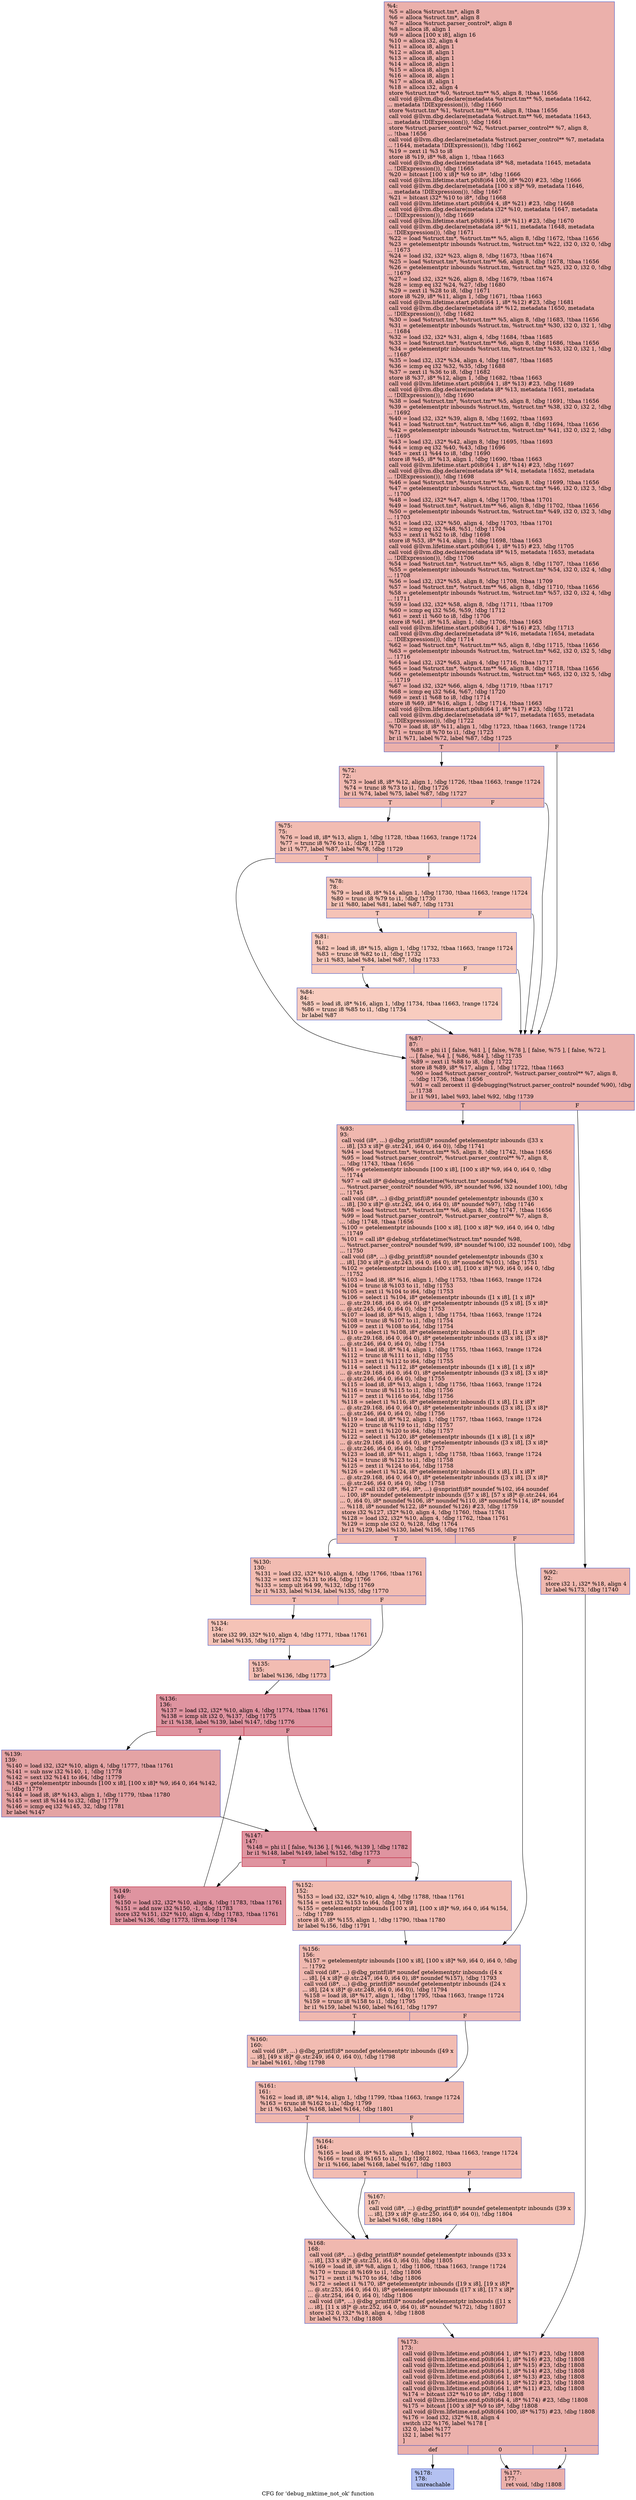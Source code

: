 digraph "CFG for 'debug_mktime_not_ok' function" {
	label="CFG for 'debug_mktime_not_ok' function";

	Node0x176c500 [shape=record,color="#3d50c3ff", style=filled, fillcolor="#d24b4070",label="{%4:\l  %5 = alloca %struct.tm*, align 8\l  %6 = alloca %struct.tm*, align 8\l  %7 = alloca %struct.parser_control*, align 8\l  %8 = alloca i8, align 1\l  %9 = alloca [100 x i8], align 16\l  %10 = alloca i32, align 4\l  %11 = alloca i8, align 1\l  %12 = alloca i8, align 1\l  %13 = alloca i8, align 1\l  %14 = alloca i8, align 1\l  %15 = alloca i8, align 1\l  %16 = alloca i8, align 1\l  %17 = alloca i8, align 1\l  %18 = alloca i32, align 4\l  store %struct.tm* %0, %struct.tm** %5, align 8, !tbaa !1656\l  call void @llvm.dbg.declare(metadata %struct.tm** %5, metadata !1642,\l... metadata !DIExpression()), !dbg !1660\l  store %struct.tm* %1, %struct.tm** %6, align 8, !tbaa !1656\l  call void @llvm.dbg.declare(metadata %struct.tm** %6, metadata !1643,\l... metadata !DIExpression()), !dbg !1661\l  store %struct.parser_control* %2, %struct.parser_control** %7, align 8,\l... !tbaa !1656\l  call void @llvm.dbg.declare(metadata %struct.parser_control** %7, metadata\l... !1644, metadata !DIExpression()), !dbg !1662\l  %19 = zext i1 %3 to i8\l  store i8 %19, i8* %8, align 1, !tbaa !1663\l  call void @llvm.dbg.declare(metadata i8* %8, metadata !1645, metadata\l... !DIExpression()), !dbg !1665\l  %20 = bitcast [100 x i8]* %9 to i8*, !dbg !1666\l  call void @llvm.lifetime.start.p0i8(i64 100, i8* %20) #23, !dbg !1666\l  call void @llvm.dbg.declare(metadata [100 x i8]* %9, metadata !1646,\l... metadata !DIExpression()), !dbg !1667\l  %21 = bitcast i32* %10 to i8*, !dbg !1668\l  call void @llvm.lifetime.start.p0i8(i64 4, i8* %21) #23, !dbg !1668\l  call void @llvm.dbg.declare(metadata i32* %10, metadata !1647, metadata\l... !DIExpression()), !dbg !1669\l  call void @llvm.lifetime.start.p0i8(i64 1, i8* %11) #23, !dbg !1670\l  call void @llvm.dbg.declare(metadata i8* %11, metadata !1648, metadata\l... !DIExpression()), !dbg !1671\l  %22 = load %struct.tm*, %struct.tm** %5, align 8, !dbg !1672, !tbaa !1656\l  %23 = getelementptr inbounds %struct.tm, %struct.tm* %22, i32 0, i32 0, !dbg\l... !1673\l  %24 = load i32, i32* %23, align 8, !dbg !1673, !tbaa !1674\l  %25 = load %struct.tm*, %struct.tm** %6, align 8, !dbg !1678, !tbaa !1656\l  %26 = getelementptr inbounds %struct.tm, %struct.tm* %25, i32 0, i32 0, !dbg\l... !1679\l  %27 = load i32, i32* %26, align 8, !dbg !1679, !tbaa !1674\l  %28 = icmp eq i32 %24, %27, !dbg !1680\l  %29 = zext i1 %28 to i8, !dbg !1671\l  store i8 %29, i8* %11, align 1, !dbg !1671, !tbaa !1663\l  call void @llvm.lifetime.start.p0i8(i64 1, i8* %12) #23, !dbg !1681\l  call void @llvm.dbg.declare(metadata i8* %12, metadata !1650, metadata\l... !DIExpression()), !dbg !1682\l  %30 = load %struct.tm*, %struct.tm** %5, align 8, !dbg !1683, !tbaa !1656\l  %31 = getelementptr inbounds %struct.tm, %struct.tm* %30, i32 0, i32 1, !dbg\l... !1684\l  %32 = load i32, i32* %31, align 4, !dbg !1684, !tbaa !1685\l  %33 = load %struct.tm*, %struct.tm** %6, align 8, !dbg !1686, !tbaa !1656\l  %34 = getelementptr inbounds %struct.tm, %struct.tm* %33, i32 0, i32 1, !dbg\l... !1687\l  %35 = load i32, i32* %34, align 4, !dbg !1687, !tbaa !1685\l  %36 = icmp eq i32 %32, %35, !dbg !1688\l  %37 = zext i1 %36 to i8, !dbg !1682\l  store i8 %37, i8* %12, align 1, !dbg !1682, !tbaa !1663\l  call void @llvm.lifetime.start.p0i8(i64 1, i8* %13) #23, !dbg !1689\l  call void @llvm.dbg.declare(metadata i8* %13, metadata !1651, metadata\l... !DIExpression()), !dbg !1690\l  %38 = load %struct.tm*, %struct.tm** %5, align 8, !dbg !1691, !tbaa !1656\l  %39 = getelementptr inbounds %struct.tm, %struct.tm* %38, i32 0, i32 2, !dbg\l... !1692\l  %40 = load i32, i32* %39, align 8, !dbg !1692, !tbaa !1693\l  %41 = load %struct.tm*, %struct.tm** %6, align 8, !dbg !1694, !tbaa !1656\l  %42 = getelementptr inbounds %struct.tm, %struct.tm* %41, i32 0, i32 2, !dbg\l... !1695\l  %43 = load i32, i32* %42, align 8, !dbg !1695, !tbaa !1693\l  %44 = icmp eq i32 %40, %43, !dbg !1696\l  %45 = zext i1 %44 to i8, !dbg !1690\l  store i8 %45, i8* %13, align 1, !dbg !1690, !tbaa !1663\l  call void @llvm.lifetime.start.p0i8(i64 1, i8* %14) #23, !dbg !1697\l  call void @llvm.dbg.declare(metadata i8* %14, metadata !1652, metadata\l... !DIExpression()), !dbg !1698\l  %46 = load %struct.tm*, %struct.tm** %5, align 8, !dbg !1699, !tbaa !1656\l  %47 = getelementptr inbounds %struct.tm, %struct.tm* %46, i32 0, i32 3, !dbg\l... !1700\l  %48 = load i32, i32* %47, align 4, !dbg !1700, !tbaa !1701\l  %49 = load %struct.tm*, %struct.tm** %6, align 8, !dbg !1702, !tbaa !1656\l  %50 = getelementptr inbounds %struct.tm, %struct.tm* %49, i32 0, i32 3, !dbg\l... !1703\l  %51 = load i32, i32* %50, align 4, !dbg !1703, !tbaa !1701\l  %52 = icmp eq i32 %48, %51, !dbg !1704\l  %53 = zext i1 %52 to i8, !dbg !1698\l  store i8 %53, i8* %14, align 1, !dbg !1698, !tbaa !1663\l  call void @llvm.lifetime.start.p0i8(i64 1, i8* %15) #23, !dbg !1705\l  call void @llvm.dbg.declare(metadata i8* %15, metadata !1653, metadata\l... !DIExpression()), !dbg !1706\l  %54 = load %struct.tm*, %struct.tm** %5, align 8, !dbg !1707, !tbaa !1656\l  %55 = getelementptr inbounds %struct.tm, %struct.tm* %54, i32 0, i32 4, !dbg\l... !1708\l  %56 = load i32, i32* %55, align 8, !dbg !1708, !tbaa !1709\l  %57 = load %struct.tm*, %struct.tm** %6, align 8, !dbg !1710, !tbaa !1656\l  %58 = getelementptr inbounds %struct.tm, %struct.tm* %57, i32 0, i32 4, !dbg\l... !1711\l  %59 = load i32, i32* %58, align 8, !dbg !1711, !tbaa !1709\l  %60 = icmp eq i32 %56, %59, !dbg !1712\l  %61 = zext i1 %60 to i8, !dbg !1706\l  store i8 %61, i8* %15, align 1, !dbg !1706, !tbaa !1663\l  call void @llvm.lifetime.start.p0i8(i64 1, i8* %16) #23, !dbg !1713\l  call void @llvm.dbg.declare(metadata i8* %16, metadata !1654, metadata\l... !DIExpression()), !dbg !1714\l  %62 = load %struct.tm*, %struct.tm** %5, align 8, !dbg !1715, !tbaa !1656\l  %63 = getelementptr inbounds %struct.tm, %struct.tm* %62, i32 0, i32 5, !dbg\l... !1716\l  %64 = load i32, i32* %63, align 4, !dbg !1716, !tbaa !1717\l  %65 = load %struct.tm*, %struct.tm** %6, align 8, !dbg !1718, !tbaa !1656\l  %66 = getelementptr inbounds %struct.tm, %struct.tm* %65, i32 0, i32 5, !dbg\l... !1719\l  %67 = load i32, i32* %66, align 4, !dbg !1719, !tbaa !1717\l  %68 = icmp eq i32 %64, %67, !dbg !1720\l  %69 = zext i1 %68 to i8, !dbg !1714\l  store i8 %69, i8* %16, align 1, !dbg !1714, !tbaa !1663\l  call void @llvm.lifetime.start.p0i8(i64 1, i8* %17) #23, !dbg !1721\l  call void @llvm.dbg.declare(metadata i8* %17, metadata !1655, metadata\l... !DIExpression()), !dbg !1722\l  %70 = load i8, i8* %11, align 1, !dbg !1723, !tbaa !1663, !range !1724\l  %71 = trunc i8 %70 to i1, !dbg !1723\l  br i1 %71, label %72, label %87, !dbg !1725\l|{<s0>T|<s1>F}}"];
	Node0x176c500:s0 -> Node0x176f790;
	Node0x176c500:s1 -> Node0x176f920;
	Node0x176f790 [shape=record,color="#3d50c3ff", style=filled, fillcolor="#dc5d4a70",label="{%72:\l72:                                               \l  %73 = load i8, i8* %12, align 1, !dbg !1726, !tbaa !1663, !range !1724\l  %74 = trunc i8 %73 to i1, !dbg !1726\l  br i1 %74, label %75, label %87, !dbg !1727\l|{<s0>T|<s1>F}}"];
	Node0x176f790:s0 -> Node0x176f7e0;
	Node0x176f790:s1 -> Node0x176f920;
	Node0x176f7e0 [shape=record,color="#3d50c3ff", style=filled, fillcolor="#e1675170",label="{%75:\l75:                                               \l  %76 = load i8, i8* %13, align 1, !dbg !1728, !tbaa !1663, !range !1724\l  %77 = trunc i8 %76 to i1, !dbg !1728\l  br i1 %77, label %87, label %78, !dbg !1729\l|{<s0>T|<s1>F}}"];
	Node0x176f7e0:s0 -> Node0x176f920;
	Node0x176f7e0:s1 -> Node0x176f830;
	Node0x176f830 [shape=record,color="#3d50c3ff", style=filled, fillcolor="#e8765c70",label="{%78:\l78:                                               \l  %79 = load i8, i8* %14, align 1, !dbg !1730, !tbaa !1663, !range !1724\l  %80 = trunc i8 %79 to i1, !dbg !1730\l  br i1 %80, label %81, label %87, !dbg !1731\l|{<s0>T|<s1>F}}"];
	Node0x176f830:s0 -> Node0x176f880;
	Node0x176f830:s1 -> Node0x176f920;
	Node0x176f880 [shape=record,color="#3d50c3ff", style=filled, fillcolor="#ed836670",label="{%81:\l81:                                               \l  %82 = load i8, i8* %15, align 1, !dbg !1732, !tbaa !1663, !range !1724\l  %83 = trunc i8 %82 to i1, !dbg !1732\l  br i1 %83, label %84, label %87, !dbg !1733\l|{<s0>T|<s1>F}}"];
	Node0x176f880:s0 -> Node0x176f8d0;
	Node0x176f880:s1 -> Node0x176f920;
	Node0x176f8d0 [shape=record,color="#3d50c3ff", style=filled, fillcolor="#f08b6e70",label="{%84:\l84:                                               \l  %85 = load i8, i8* %16, align 1, !dbg !1734, !tbaa !1663, !range !1724\l  %86 = trunc i8 %85 to i1, !dbg !1734\l  br label %87\l}"];
	Node0x176f8d0 -> Node0x176f920;
	Node0x176f920 [shape=record,color="#3d50c3ff", style=filled, fillcolor="#d24b4070",label="{%87:\l87:                                               \l  %88 = phi i1 [ false, %81 ], [ false, %78 ], [ false, %75 ], [ false, %72 ],\l... [ false, %4 ], [ %86, %84 ], !dbg !1735\l  %89 = zext i1 %88 to i8, !dbg !1722\l  store i8 %89, i8* %17, align 1, !dbg !1722, !tbaa !1663\l  %90 = load %struct.parser_control*, %struct.parser_control** %7, align 8,\l... !dbg !1736, !tbaa !1656\l  %91 = call zeroext i1 @debugging(%struct.parser_control* noundef %90), !dbg\l... !1738\l  br i1 %91, label %93, label %92, !dbg !1739\l|{<s0>T|<s1>F}}"];
	Node0x176f920:s0 -> Node0x176f9c0;
	Node0x176f920:s1 -> Node0x176f970;
	Node0x176f970 [shape=record,color="#3d50c3ff", style=filled, fillcolor="#dc5d4a70",label="{%92:\l92:                                               \l  store i32 1, i32* %18, align 4\l  br label %173, !dbg !1740\l}"];
	Node0x176f970 -> Node0x176fe70;
	Node0x176f9c0 [shape=record,color="#3d50c3ff", style=filled, fillcolor="#dc5d4a70",label="{%93:\l93:                                               \l  call void (i8*, ...) @dbg_printf(i8* noundef getelementptr inbounds ([33 x\l... i8], [33 x i8]* @.str.241, i64 0, i64 0)), !dbg !1741\l  %94 = load %struct.tm*, %struct.tm** %5, align 8, !dbg !1742, !tbaa !1656\l  %95 = load %struct.parser_control*, %struct.parser_control** %7, align 8,\l... !dbg !1743, !tbaa !1656\l  %96 = getelementptr inbounds [100 x i8], [100 x i8]* %9, i64 0, i64 0, !dbg\l... !1744\l  %97 = call i8* @debug_strfdatetime(%struct.tm* noundef %94,\l... %struct.parser_control* noundef %95, i8* noundef %96, i32 noundef 100), !dbg\l... !1745\l  call void (i8*, ...) @dbg_printf(i8* noundef getelementptr inbounds ([30 x\l... i8], [30 x i8]* @.str.242, i64 0, i64 0), i8* noundef %97), !dbg !1746\l  %98 = load %struct.tm*, %struct.tm** %6, align 8, !dbg !1747, !tbaa !1656\l  %99 = load %struct.parser_control*, %struct.parser_control** %7, align 8,\l... !dbg !1748, !tbaa !1656\l  %100 = getelementptr inbounds [100 x i8], [100 x i8]* %9, i64 0, i64 0, !dbg\l... !1749\l  %101 = call i8* @debug_strfdatetime(%struct.tm* noundef %98,\l... %struct.parser_control* noundef %99, i8* noundef %100, i32 noundef 100), !dbg\l... !1750\l  call void (i8*, ...) @dbg_printf(i8* noundef getelementptr inbounds ([30 x\l... i8], [30 x i8]* @.str.243, i64 0, i64 0), i8* noundef %101), !dbg !1751\l  %102 = getelementptr inbounds [100 x i8], [100 x i8]* %9, i64 0, i64 0, !dbg\l... !1752\l  %103 = load i8, i8* %16, align 1, !dbg !1753, !tbaa !1663, !range !1724\l  %104 = trunc i8 %103 to i1, !dbg !1753\l  %105 = zext i1 %104 to i64, !dbg !1753\l  %106 = select i1 %104, i8* getelementptr inbounds ([1 x i8], [1 x i8]*\l... @.str.29.168, i64 0, i64 0), i8* getelementptr inbounds ([5 x i8], [5 x i8]*\l... @.str.245, i64 0, i64 0), !dbg !1753\l  %107 = load i8, i8* %15, align 1, !dbg !1754, !tbaa !1663, !range !1724\l  %108 = trunc i8 %107 to i1, !dbg !1754\l  %109 = zext i1 %108 to i64, !dbg !1754\l  %110 = select i1 %108, i8* getelementptr inbounds ([1 x i8], [1 x i8]*\l... @.str.29.168, i64 0, i64 0), i8* getelementptr inbounds ([3 x i8], [3 x i8]*\l... @.str.246, i64 0, i64 0), !dbg !1754\l  %111 = load i8, i8* %14, align 1, !dbg !1755, !tbaa !1663, !range !1724\l  %112 = trunc i8 %111 to i1, !dbg !1755\l  %113 = zext i1 %112 to i64, !dbg !1755\l  %114 = select i1 %112, i8* getelementptr inbounds ([1 x i8], [1 x i8]*\l... @.str.29.168, i64 0, i64 0), i8* getelementptr inbounds ([3 x i8], [3 x i8]*\l... @.str.246, i64 0, i64 0), !dbg !1755\l  %115 = load i8, i8* %13, align 1, !dbg !1756, !tbaa !1663, !range !1724\l  %116 = trunc i8 %115 to i1, !dbg !1756\l  %117 = zext i1 %116 to i64, !dbg !1756\l  %118 = select i1 %116, i8* getelementptr inbounds ([1 x i8], [1 x i8]*\l... @.str.29.168, i64 0, i64 0), i8* getelementptr inbounds ([3 x i8], [3 x i8]*\l... @.str.246, i64 0, i64 0), !dbg !1756\l  %119 = load i8, i8* %12, align 1, !dbg !1757, !tbaa !1663, !range !1724\l  %120 = trunc i8 %119 to i1, !dbg !1757\l  %121 = zext i1 %120 to i64, !dbg !1757\l  %122 = select i1 %120, i8* getelementptr inbounds ([1 x i8], [1 x i8]*\l... @.str.29.168, i64 0, i64 0), i8* getelementptr inbounds ([3 x i8], [3 x i8]*\l... @.str.246, i64 0, i64 0), !dbg !1757\l  %123 = load i8, i8* %11, align 1, !dbg !1758, !tbaa !1663, !range !1724\l  %124 = trunc i8 %123 to i1, !dbg !1758\l  %125 = zext i1 %124 to i64, !dbg !1758\l  %126 = select i1 %124, i8* getelementptr inbounds ([1 x i8], [1 x i8]*\l... @.str.29.168, i64 0, i64 0), i8* getelementptr inbounds ([3 x i8], [3 x i8]*\l... @.str.246, i64 0, i64 0), !dbg !1758\l  %127 = call i32 (i8*, i64, i8*, ...) @snprintf(i8* noundef %102, i64 noundef\l... 100, i8* noundef getelementptr inbounds ([57 x i8], [57 x i8]* @.str.244, i64\l... 0, i64 0), i8* noundef %106, i8* noundef %110, i8* noundef %114, i8* noundef\l... %118, i8* noundef %122, i8* noundef %126) #23, !dbg !1759\l  store i32 %127, i32* %10, align 4, !dbg !1760, !tbaa !1761\l  %128 = load i32, i32* %10, align 4, !dbg !1762, !tbaa !1761\l  %129 = icmp sle i32 0, %128, !dbg !1764\l  br i1 %129, label %130, label %156, !dbg !1765\l|{<s0>T|<s1>F}}"];
	Node0x176f9c0:s0 -> Node0x176fa10;
	Node0x176f9c0:s1 -> Node0x176fc90;
	Node0x176fa10 [shape=record,color="#3d50c3ff", style=filled, fillcolor="#e1675170",label="{%130:\l130:                                              \l  %131 = load i32, i32* %10, align 4, !dbg !1766, !tbaa !1761\l  %132 = sext i32 %131 to i64, !dbg !1766\l  %133 = icmp ult i64 99, %132, !dbg !1769\l  br i1 %133, label %134, label %135, !dbg !1770\l|{<s0>T|<s1>F}}"];
	Node0x176fa10:s0 -> Node0x176fa60;
	Node0x176fa10:s1 -> Node0x176fab0;
	Node0x176fa60 [shape=record,color="#3d50c3ff", style=filled, fillcolor="#e8765c70",label="{%134:\l134:                                              \l  store i32 99, i32* %10, align 4, !dbg !1771, !tbaa !1761\l  br label %135, !dbg !1772\l}"];
	Node0x176fa60 -> Node0x176fab0;
	Node0x176fab0 [shape=record,color="#3d50c3ff", style=filled, fillcolor="#e1675170",label="{%135:\l135:                                              \l  br label %136, !dbg !1773\l}"];
	Node0x176fab0 -> Node0x176fb00;
	Node0x176fb00 [shape=record,color="#b70d28ff", style=filled, fillcolor="#b70d2870",label="{%136:\l136:                                              \l  %137 = load i32, i32* %10, align 4, !dbg !1774, !tbaa !1761\l  %138 = icmp slt i32 0, %137, !dbg !1775\l  br i1 %138, label %139, label %147, !dbg !1776\l|{<s0>T|<s1>F}}"];
	Node0x176fb00:s0 -> Node0x176fb50;
	Node0x176fb00:s1 -> Node0x176fba0;
	Node0x176fb50 [shape=record,color="#3d50c3ff", style=filled, fillcolor="#c32e3170",label="{%139:\l139:                                              \l  %140 = load i32, i32* %10, align 4, !dbg !1777, !tbaa !1761\l  %141 = sub nsw i32 %140, 1, !dbg !1778\l  %142 = sext i32 %141 to i64, !dbg !1779\l  %143 = getelementptr inbounds [100 x i8], [100 x i8]* %9, i64 0, i64 %142,\l... !dbg !1779\l  %144 = load i8, i8* %143, align 1, !dbg !1779, !tbaa !1780\l  %145 = sext i8 %144 to i32, !dbg !1779\l  %146 = icmp eq i32 %145, 32, !dbg !1781\l  br label %147\l}"];
	Node0x176fb50 -> Node0x176fba0;
	Node0x176fba0 [shape=record,color="#b70d28ff", style=filled, fillcolor="#b70d2870",label="{%147:\l147:                                              \l  %148 = phi i1 [ false, %136 ], [ %146, %139 ], !dbg !1782\l  br i1 %148, label %149, label %152, !dbg !1773\l|{<s0>T|<s1>F}}"];
	Node0x176fba0:s0 -> Node0x176fbf0;
	Node0x176fba0:s1 -> Node0x176fc40;
	Node0x176fbf0 [shape=record,color="#b70d28ff", style=filled, fillcolor="#b70d2870",label="{%149:\l149:                                              \l  %150 = load i32, i32* %10, align 4, !dbg !1783, !tbaa !1761\l  %151 = add nsw i32 %150, -1, !dbg !1783\l  store i32 %151, i32* %10, align 4, !dbg !1783, !tbaa !1761\l  br label %136, !dbg !1773, !llvm.loop !1784\l}"];
	Node0x176fbf0 -> Node0x176fb00;
	Node0x176fc40 [shape=record,color="#3d50c3ff", style=filled, fillcolor="#e1675170",label="{%152:\l152:                                              \l  %153 = load i32, i32* %10, align 4, !dbg !1788, !tbaa !1761\l  %154 = sext i32 %153 to i64, !dbg !1789\l  %155 = getelementptr inbounds [100 x i8], [100 x i8]* %9, i64 0, i64 %154,\l... !dbg !1789\l  store i8 0, i8* %155, align 1, !dbg !1790, !tbaa !1780\l  br label %156, !dbg !1791\l}"];
	Node0x176fc40 -> Node0x176fc90;
	Node0x176fc90 [shape=record,color="#3d50c3ff", style=filled, fillcolor="#dc5d4a70",label="{%156:\l156:                                              \l  %157 = getelementptr inbounds [100 x i8], [100 x i8]* %9, i64 0, i64 0, !dbg\l... !1792\l  call void (i8*, ...) @dbg_printf(i8* noundef getelementptr inbounds ([4 x\l... i8], [4 x i8]* @.str.247, i64 0, i64 0), i8* noundef %157), !dbg !1793\l  call void (i8*, ...) @dbg_printf(i8* noundef getelementptr inbounds ([24 x\l... i8], [24 x i8]* @.str.248, i64 0, i64 0)), !dbg !1794\l  %158 = load i8, i8* %17, align 1, !dbg !1795, !tbaa !1663, !range !1724\l  %159 = trunc i8 %158 to i1, !dbg !1795\l  br i1 %159, label %160, label %161, !dbg !1797\l|{<s0>T|<s1>F}}"];
	Node0x176fc90:s0 -> Node0x176fce0;
	Node0x176fc90:s1 -> Node0x176fd30;
	Node0x176fce0 [shape=record,color="#3d50c3ff", style=filled, fillcolor="#e1675170",label="{%160:\l160:                                              \l  call void (i8*, ...) @dbg_printf(i8* noundef getelementptr inbounds ([49 x\l... i8], [49 x i8]* @.str.249, i64 0, i64 0)), !dbg !1798\l  br label %161, !dbg !1798\l}"];
	Node0x176fce0 -> Node0x176fd30;
	Node0x176fd30 [shape=record,color="#3d50c3ff", style=filled, fillcolor="#dc5d4a70",label="{%161:\l161:                                              \l  %162 = load i8, i8* %14, align 1, !dbg !1799, !tbaa !1663, !range !1724\l  %163 = trunc i8 %162 to i1, !dbg !1799\l  br i1 %163, label %168, label %164, !dbg !1801\l|{<s0>T|<s1>F}}"];
	Node0x176fd30:s0 -> Node0x176fe20;
	Node0x176fd30:s1 -> Node0x176fd80;
	Node0x176fd80 [shape=record,color="#3d50c3ff", style=filled, fillcolor="#e1675170",label="{%164:\l164:                                              \l  %165 = load i8, i8* %15, align 1, !dbg !1802, !tbaa !1663, !range !1724\l  %166 = trunc i8 %165 to i1, !dbg !1802\l  br i1 %166, label %168, label %167, !dbg !1803\l|{<s0>T|<s1>F}}"];
	Node0x176fd80:s0 -> Node0x176fe20;
	Node0x176fd80:s1 -> Node0x176fdd0;
	Node0x176fdd0 [shape=record,color="#3d50c3ff", style=filled, fillcolor="#e8765c70",label="{%167:\l167:                                              \l  call void (i8*, ...) @dbg_printf(i8* noundef getelementptr inbounds ([39 x\l... i8], [39 x i8]* @.str.250, i64 0, i64 0)), !dbg !1804\l  br label %168, !dbg !1804\l}"];
	Node0x176fdd0 -> Node0x176fe20;
	Node0x176fe20 [shape=record,color="#3d50c3ff", style=filled, fillcolor="#dc5d4a70",label="{%168:\l168:                                              \l  call void (i8*, ...) @dbg_printf(i8* noundef getelementptr inbounds ([33 x\l... i8], [33 x i8]* @.str.251, i64 0, i64 0)), !dbg !1805\l  %169 = load i8, i8* %8, align 1, !dbg !1806, !tbaa !1663, !range !1724\l  %170 = trunc i8 %169 to i1, !dbg !1806\l  %171 = zext i1 %170 to i64, !dbg !1806\l  %172 = select i1 %170, i8* getelementptr inbounds ([19 x i8], [19 x i8]*\l... @.str.253, i64 0, i64 0), i8* getelementptr inbounds ([17 x i8], [17 x i8]*\l... @.str.254, i64 0, i64 0), !dbg !1806\l  call void (i8*, ...) @dbg_printf(i8* noundef getelementptr inbounds ([11 x\l... i8], [11 x i8]* @.str.252, i64 0, i64 0), i8* noundef %172), !dbg !1807\l  store i32 0, i32* %18, align 4, !dbg !1808\l  br label %173, !dbg !1808\l}"];
	Node0x176fe20 -> Node0x176fe70;
	Node0x176fe70 [shape=record,color="#3d50c3ff", style=filled, fillcolor="#d24b4070",label="{%173:\l173:                                              \l  call void @llvm.lifetime.end.p0i8(i64 1, i8* %17) #23, !dbg !1808\l  call void @llvm.lifetime.end.p0i8(i64 1, i8* %16) #23, !dbg !1808\l  call void @llvm.lifetime.end.p0i8(i64 1, i8* %15) #23, !dbg !1808\l  call void @llvm.lifetime.end.p0i8(i64 1, i8* %14) #23, !dbg !1808\l  call void @llvm.lifetime.end.p0i8(i64 1, i8* %13) #23, !dbg !1808\l  call void @llvm.lifetime.end.p0i8(i64 1, i8* %12) #23, !dbg !1808\l  call void @llvm.lifetime.end.p0i8(i64 1, i8* %11) #23, !dbg !1808\l  %174 = bitcast i32* %10 to i8*, !dbg !1808\l  call void @llvm.lifetime.end.p0i8(i64 4, i8* %174) #23, !dbg !1808\l  %175 = bitcast [100 x i8]* %9 to i8*, !dbg !1808\l  call void @llvm.lifetime.end.p0i8(i64 100, i8* %175) #23, !dbg !1808\l  %176 = load i32, i32* %18, align 4\l  switch i32 %176, label %178 [\l    i32 0, label %177\l    i32 1, label %177\l  ]\l|{<s0>def|<s1>0|<s2>1}}"];
	Node0x176fe70:s0 -> Node0x176ff10;
	Node0x176fe70:s1 -> Node0x176fec0;
	Node0x176fe70:s2 -> Node0x176fec0;
	Node0x176fec0 [shape=record,color="#3d50c3ff", style=filled, fillcolor="#d24b4070",label="{%177:\l177:                                              \l  ret void, !dbg !1808\l}"];
	Node0x176ff10 [shape=record,color="#3d50c3ff", style=filled, fillcolor="#5572df70",label="{%178:\l178:                                              \l  unreachable\l}"];
}
